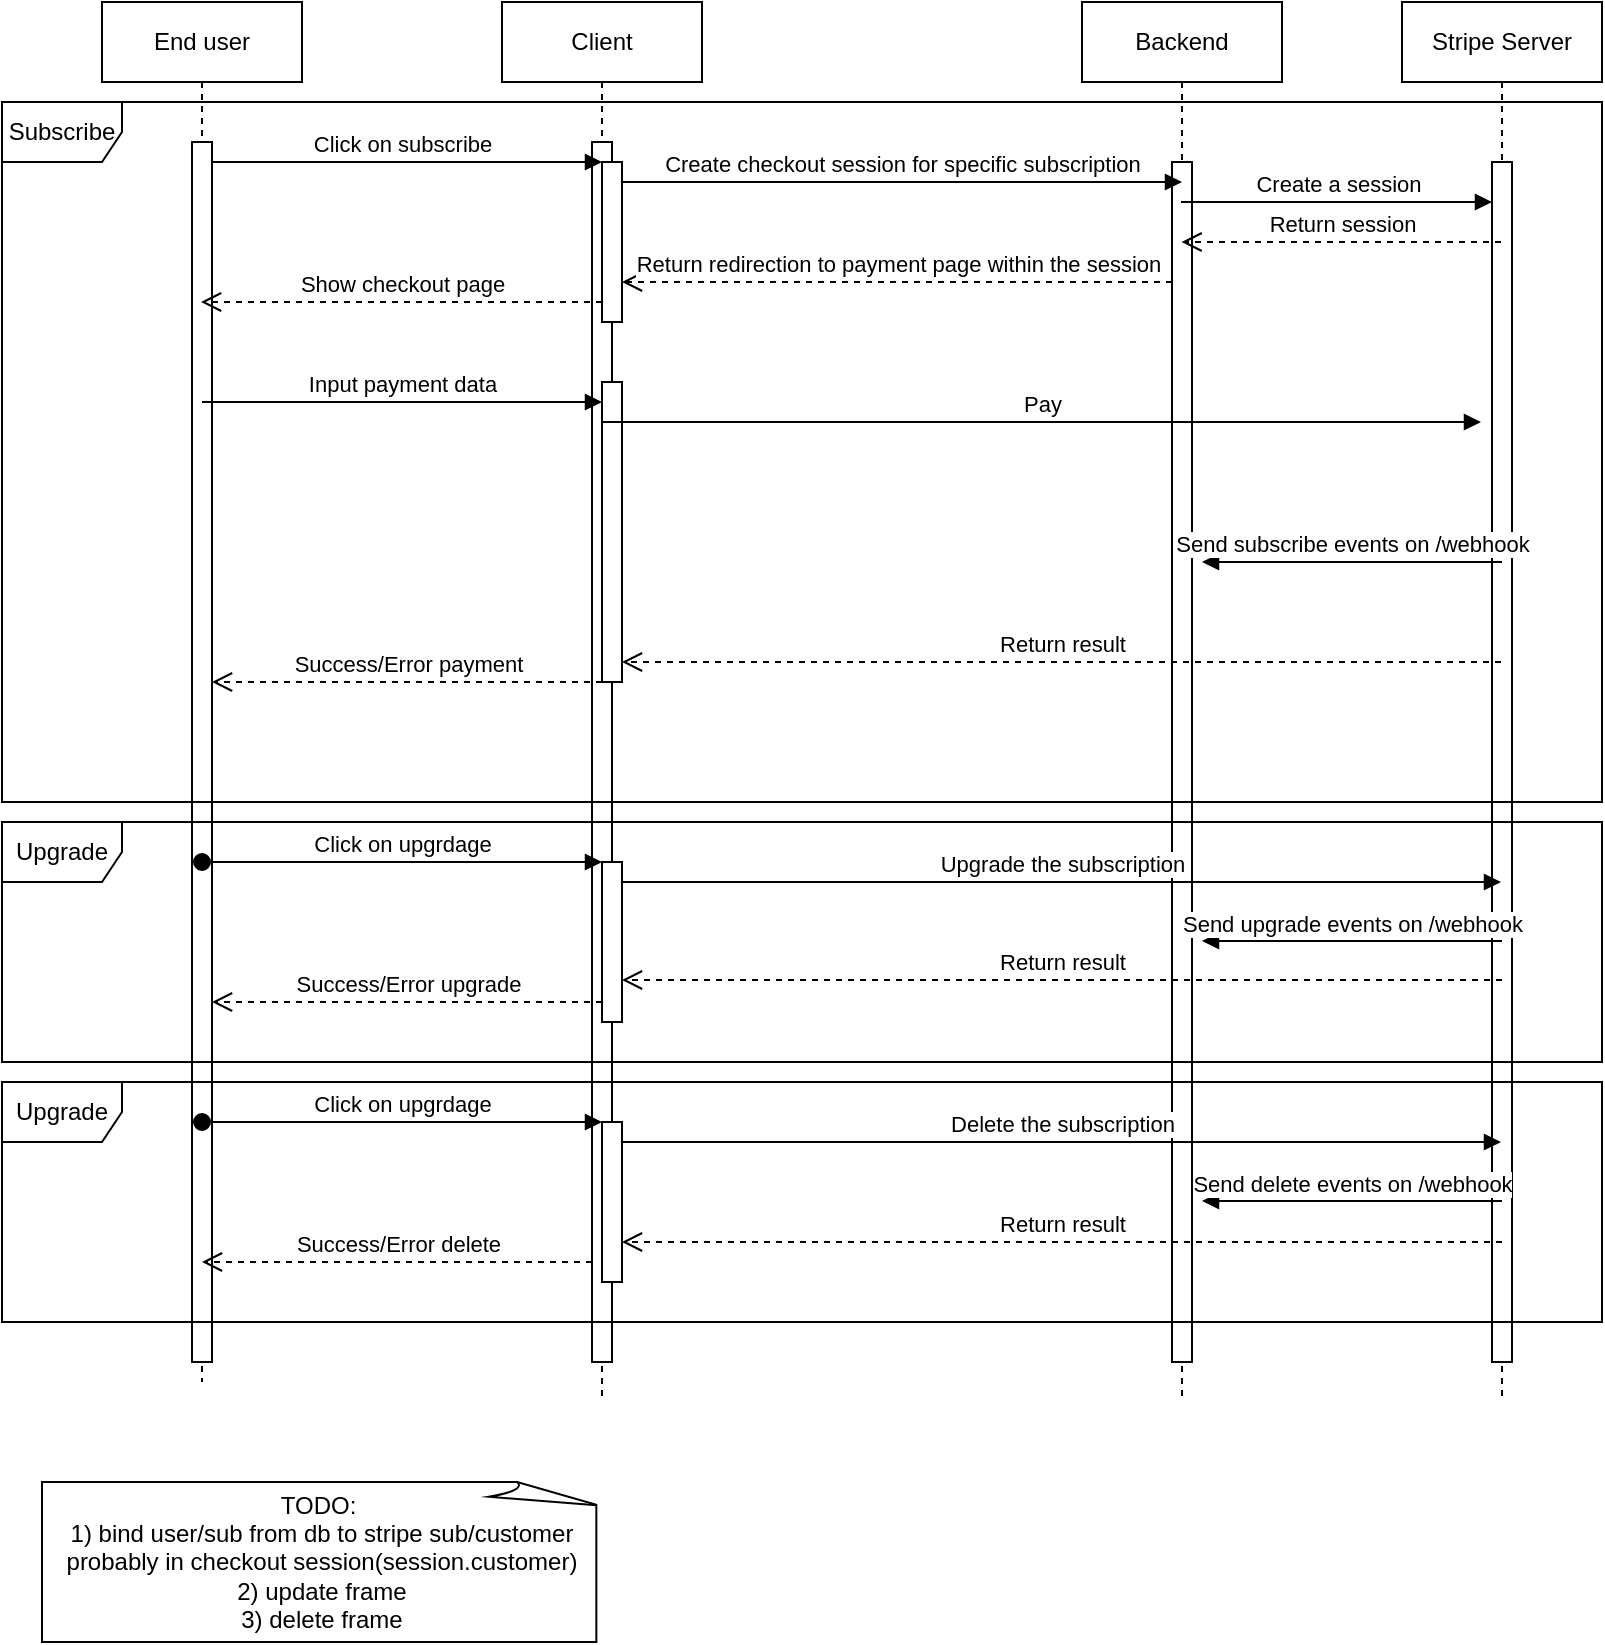 <mxfile version="23.0.2" type="device">
  <diagram name="Page-1" id="2YBvvXClWsGukQMizWep">
    <mxGraphModel dx="942" dy="654" grid="1" gridSize="10" guides="1" tooltips="1" connect="1" arrows="1" fold="1" page="1" pageScale="1" pageWidth="850" pageHeight="1100" math="0" shadow="0">
      <root>
        <mxCell id="0" />
        <mxCell id="1" parent="0" />
        <mxCell id="aM9ryv3xv72pqoxQDRHE-1" value="Client" style="shape=umlLifeline;perimeter=lifelinePerimeter;whiteSpace=wrap;html=1;container=0;dropTarget=0;collapsible=0;recursiveResize=0;outlineConnect=0;portConstraint=eastwest;newEdgeStyle={&quot;edgeStyle&quot;:&quot;elbowEdgeStyle&quot;,&quot;elbow&quot;:&quot;vertical&quot;,&quot;curved&quot;:0,&quot;rounded&quot;:0};" parent="1" vertex="1">
          <mxGeometry x="270" y="60" width="100" height="700" as="geometry" />
        </mxCell>
        <mxCell id="aM9ryv3xv72pqoxQDRHE-2" value="" style="html=1;points=[];perimeter=orthogonalPerimeter;outlineConnect=0;targetShapes=umlLifeline;portConstraint=eastwest;newEdgeStyle={&quot;edgeStyle&quot;:&quot;elbowEdgeStyle&quot;,&quot;elbow&quot;:&quot;vertical&quot;,&quot;curved&quot;:0,&quot;rounded&quot;:0};" parent="aM9ryv3xv72pqoxQDRHE-1" vertex="1">
          <mxGeometry x="45" y="70" width="10" height="610" as="geometry" />
        </mxCell>
        <mxCell id="aM9ryv3xv72pqoxQDRHE-4" value="" style="html=1;points=[];perimeter=orthogonalPerimeter;outlineConnect=0;targetShapes=umlLifeline;portConstraint=eastwest;newEdgeStyle={&quot;edgeStyle&quot;:&quot;elbowEdgeStyle&quot;,&quot;elbow&quot;:&quot;vertical&quot;,&quot;curved&quot;:0,&quot;rounded&quot;:0};" parent="aM9ryv3xv72pqoxQDRHE-1" vertex="1">
          <mxGeometry x="50" y="80" width="10" height="80" as="geometry" />
        </mxCell>
        <mxCell id="t7syPh7SxAsY6XeFM7f5-8" value="" style="html=1;points=[];perimeter=orthogonalPerimeter;outlineConnect=0;targetShapes=umlLifeline;portConstraint=eastwest;newEdgeStyle={&quot;edgeStyle&quot;:&quot;elbowEdgeStyle&quot;,&quot;elbow&quot;:&quot;vertical&quot;,&quot;curved&quot;:0,&quot;rounded&quot;:0};" parent="aM9ryv3xv72pqoxQDRHE-1" vertex="1">
          <mxGeometry x="50" y="190" width="10" height="150" as="geometry" />
        </mxCell>
        <mxCell id="aM9ryv3xv72pqoxQDRHE-5" value="Backend" style="shape=umlLifeline;perimeter=lifelinePerimeter;whiteSpace=wrap;html=1;container=0;dropTarget=0;collapsible=0;recursiveResize=0;outlineConnect=0;portConstraint=eastwest;newEdgeStyle={&quot;edgeStyle&quot;:&quot;elbowEdgeStyle&quot;,&quot;elbow&quot;:&quot;vertical&quot;,&quot;curved&quot;:0,&quot;rounded&quot;:0};" parent="1" vertex="1">
          <mxGeometry x="560" y="60" width="100" height="700" as="geometry" />
        </mxCell>
        <mxCell id="aM9ryv3xv72pqoxQDRHE-6" value="" style="html=1;points=[];perimeter=orthogonalPerimeter;outlineConnect=0;targetShapes=umlLifeline;portConstraint=eastwest;newEdgeStyle={&quot;edgeStyle&quot;:&quot;elbowEdgeStyle&quot;,&quot;elbow&quot;:&quot;vertical&quot;,&quot;curved&quot;:0,&quot;rounded&quot;:0};" parent="aM9ryv3xv72pqoxQDRHE-5" vertex="1">
          <mxGeometry x="45" y="80" width="10" height="600" as="geometry" />
        </mxCell>
        <mxCell id="aM9ryv3xv72pqoxQDRHE-7" value="Create checkout session for specific subscription" style="html=1;verticalAlign=bottom;endArrow=block;edgeStyle=elbowEdgeStyle;elbow=vertical;curved=0;rounded=0;" parent="1" edge="1">
          <mxGeometry relative="1" as="geometry">
            <mxPoint x="330" y="150" as="sourcePoint" />
            <Array as="points">
              <mxPoint x="375" y="150" />
            </Array>
            <mxPoint x="610" y="150" as="targetPoint" />
            <mxPoint as="offset" />
          </mxGeometry>
        </mxCell>
        <mxCell id="aM9ryv3xv72pqoxQDRHE-8" value="Return redirection to payment page within the session" style="html=1;verticalAlign=bottom;endArrow=open;dashed=1;endSize=8;edgeStyle=elbowEdgeStyle;elbow=vertical;curved=0;rounded=0;" parent="1" edge="1">
          <mxGeometry relative="1" as="geometry">
            <mxPoint x="330" y="200" as="targetPoint" />
            <Array as="points">
              <mxPoint x="385" y="200" />
            </Array>
            <mxPoint x="605" y="200" as="sourcePoint" />
          </mxGeometry>
        </mxCell>
        <mxCell id="t7syPh7SxAsY6XeFM7f5-1" value="Stripe Server" style="shape=umlLifeline;perimeter=lifelinePerimeter;whiteSpace=wrap;html=1;container=0;dropTarget=0;collapsible=0;recursiveResize=0;outlineConnect=0;portConstraint=eastwest;newEdgeStyle={&quot;edgeStyle&quot;:&quot;elbowEdgeStyle&quot;,&quot;elbow&quot;:&quot;vertical&quot;,&quot;curved&quot;:0,&quot;rounded&quot;:0};" parent="1" vertex="1">
          <mxGeometry x="720" y="60" width="100" height="700" as="geometry" />
        </mxCell>
        <mxCell id="t7syPh7SxAsY6XeFM7f5-2" value="" style="html=1;points=[];perimeter=orthogonalPerimeter;outlineConnect=0;targetShapes=umlLifeline;portConstraint=eastwest;newEdgeStyle={&quot;edgeStyle&quot;:&quot;elbowEdgeStyle&quot;,&quot;elbow&quot;:&quot;vertical&quot;,&quot;curved&quot;:0,&quot;rounded&quot;:0};" parent="t7syPh7SxAsY6XeFM7f5-1" vertex="1">
          <mxGeometry x="45" y="80" width="10" height="600" as="geometry" />
        </mxCell>
        <mxCell id="aM9ryv3xv72pqoxQDRHE-3" value="Click on subscribe" style="html=1;verticalAlign=bottom;startArrow=oval;endArrow=block;startSize=8;edgeStyle=elbowEdgeStyle;elbow=vertical;curved=0;rounded=0;" parent="1" edge="1">
          <mxGeometry relative="1" as="geometry">
            <mxPoint x="120" y="140" as="sourcePoint" />
            <mxPoint x="320" y="140" as="targetPoint" />
            <Array as="points">
              <mxPoint x="200.5" y="140" />
            </Array>
          </mxGeometry>
        </mxCell>
        <mxCell id="t7syPh7SxAsY6XeFM7f5-4" value="End user" style="shape=umlLifeline;perimeter=lifelinePerimeter;whiteSpace=wrap;html=1;container=0;dropTarget=0;collapsible=0;recursiveResize=0;outlineConnect=0;portConstraint=eastwest;newEdgeStyle={&quot;edgeStyle&quot;:&quot;elbowEdgeStyle&quot;,&quot;elbow&quot;:&quot;vertical&quot;,&quot;curved&quot;:0,&quot;rounded&quot;:0};" parent="1" vertex="1">
          <mxGeometry x="70" y="60" width="100" height="690" as="geometry" />
        </mxCell>
        <mxCell id="t7syPh7SxAsY6XeFM7f5-5" value="" style="html=1;points=[];perimeter=orthogonalPerimeter;outlineConnect=0;targetShapes=umlLifeline;portConstraint=eastwest;newEdgeStyle={&quot;edgeStyle&quot;:&quot;elbowEdgeStyle&quot;,&quot;elbow&quot;:&quot;vertical&quot;,&quot;curved&quot;:0,&quot;rounded&quot;:0};" parent="t7syPh7SxAsY6XeFM7f5-4" vertex="1">
          <mxGeometry x="45" y="70" width="10" height="610" as="geometry" />
        </mxCell>
        <mxCell id="t7syPh7SxAsY6XeFM7f5-10" value="Create a session" style="html=1;verticalAlign=bottom;endArrow=block;edgeStyle=elbowEdgeStyle;elbow=vertical;curved=0;rounded=0;" parent="1" edge="1">
          <mxGeometry relative="1" as="geometry">
            <mxPoint x="609.5" y="160" as="sourcePoint" />
            <Array as="points">
              <mxPoint x="680" y="160" />
            </Array>
            <mxPoint x="765" y="160" as="targetPoint" />
          </mxGeometry>
        </mxCell>
        <mxCell id="t7syPh7SxAsY6XeFM7f5-11" value="Return session" style="html=1;verticalAlign=bottom;endArrow=open;dashed=1;endSize=8;edgeStyle=elbowEdgeStyle;elbow=vertical;curved=0;rounded=0;" parent="1" edge="1">
          <mxGeometry relative="1" as="geometry">
            <mxPoint x="609.81" y="180" as="targetPoint" />
            <Array as="points">
              <mxPoint x="690" y="180" />
              <mxPoint x="560" y="110" />
            </Array>
            <mxPoint x="769.5" y="180" as="sourcePoint" />
          </mxGeometry>
        </mxCell>
        <mxCell id="t7syPh7SxAsY6XeFM7f5-12" value="Show checkout page" style="html=1;verticalAlign=bottom;endArrow=open;dashed=1;endSize=8;edgeStyle=elbowEdgeStyle;elbow=vertical;curved=0;rounded=0;" parent="1" edge="1">
          <mxGeometry relative="1" as="geometry">
            <mxPoint x="119.5" y="210" as="targetPoint" />
            <Array as="points">
              <mxPoint x="230" y="210" />
              <mxPoint x="120" y="260" />
            </Array>
            <mxPoint x="320" y="210" as="sourcePoint" />
          </mxGeometry>
        </mxCell>
        <mxCell id="t7syPh7SxAsY6XeFM7f5-13" value="Input payment data" style="html=1;verticalAlign=bottom;endArrow=block;edgeStyle=elbowEdgeStyle;elbow=horizontal;curved=0;rounded=0;" parent="1" source="t7syPh7SxAsY6XeFM7f5-4" target="t7syPh7SxAsY6XeFM7f5-8" edge="1">
          <mxGeometry relative="1" as="geometry">
            <mxPoint x="130" y="260" as="sourcePoint" />
            <Array as="points">
              <mxPoint x="290" y="260" />
              <mxPoint x="160.5" y="210" />
            </Array>
            <mxPoint x="330.5" y="260" as="targetPoint" />
          </mxGeometry>
        </mxCell>
        <mxCell id="t7syPh7SxAsY6XeFM7f5-14" value="Pay" style="html=1;verticalAlign=bottom;endArrow=block;edgeStyle=elbowEdgeStyle;elbow=horizontal;curved=0;rounded=0;" parent="1" edge="1">
          <mxGeometry relative="1" as="geometry">
            <mxPoint x="320" y="270" as="sourcePoint" />
            <Array as="points">
              <mxPoint x="350" y="270" />
            </Array>
            <mxPoint x="759.5" y="270" as="targetPoint" />
          </mxGeometry>
        </mxCell>
        <mxCell id="t7syPh7SxAsY6XeFM7f5-16" value="Return result" style="html=1;verticalAlign=bottom;endArrow=open;dashed=1;endSize=8;edgeStyle=elbowEdgeStyle;elbow=vertical;curved=0;rounded=0;" parent="1" source="t7syPh7SxAsY6XeFM7f5-1" target="t7syPh7SxAsY6XeFM7f5-8" edge="1">
          <mxGeometry relative="1" as="geometry">
            <mxPoint x="220" y="390" as="targetPoint" />
            <Array as="points">
              <mxPoint x="370" y="390" />
            </Array>
            <mxPoint x="649.5" y="390" as="sourcePoint" />
          </mxGeometry>
        </mxCell>
        <mxCell id="t7syPh7SxAsY6XeFM7f5-17" value="Success/Error payment" style="html=1;verticalAlign=bottom;endArrow=open;dashed=1;endSize=8;edgeStyle=elbowEdgeStyle;elbow=vertical;curved=0;rounded=0;" parent="1" source="t7syPh7SxAsY6XeFM7f5-8" target="t7syPh7SxAsY6XeFM7f5-5" edge="1">
          <mxGeometry relative="1" as="geometry">
            <mxPoint x="60" y="400" as="targetPoint" />
            <Array as="points">
              <mxPoint x="130.5" y="400" />
              <mxPoint x="120.5" y="420" />
            </Array>
            <mxPoint x="210.5" y="400" as="sourcePoint" />
          </mxGeometry>
        </mxCell>
        <mxCell id="t7syPh7SxAsY6XeFM7f5-18" value="Send subscribe events on /webhook" style="html=1;verticalAlign=bottom;endArrow=block;edgeStyle=elbowEdgeStyle;elbow=vertical;curved=0;rounded=0;" parent="1" edge="1">
          <mxGeometry relative="1" as="geometry">
            <mxPoint x="770" y="340.004" as="sourcePoint" />
            <Array as="points" />
            <mxPoint x="620" y="340.004" as="targetPoint" />
          </mxGeometry>
        </mxCell>
        <mxCell id="t7syPh7SxAsY6XeFM7f5-20" value="Subscribe" style="shape=umlFrame;whiteSpace=wrap;html=1;pointerEvents=0;" parent="1" vertex="1">
          <mxGeometry x="20" y="110" width="800" height="350" as="geometry" />
        </mxCell>
        <mxCell id="t7syPh7SxAsY6XeFM7f5-22" value="TODO:&amp;nbsp;&lt;br&gt;1) bind user/sub from db to stripe sub/customer&lt;br&gt;probably in checkout session(session.customer)&lt;br&gt;2) update frame&lt;br&gt;3) delete frame" style="whiteSpace=wrap;html=1;shape=mxgraph.basic.document" parent="1" vertex="1">
          <mxGeometry x="40" y="800" width="280" height="80" as="geometry" />
        </mxCell>
        <mxCell id="hBZCYL1Aw6CxiU3F_WQA-2" value="Upgrade" style="shape=umlFrame;whiteSpace=wrap;html=1;pointerEvents=0;" vertex="1" parent="1">
          <mxGeometry x="20" y="470" width="800" height="120" as="geometry" />
        </mxCell>
        <mxCell id="hBZCYL1Aw6CxiU3F_WQA-3" value="Click on upgrdage" style="html=1;verticalAlign=bottom;startArrow=oval;endArrow=block;startSize=8;edgeStyle=elbowEdgeStyle;elbow=vertical;curved=0;rounded=0;" edge="1" parent="1">
          <mxGeometry relative="1" as="geometry">
            <mxPoint x="120" y="490" as="sourcePoint" />
            <mxPoint x="320" y="490" as="targetPoint" />
            <Array as="points">
              <mxPoint x="200" y="490" />
            </Array>
          </mxGeometry>
        </mxCell>
        <mxCell id="hBZCYL1Aw6CxiU3F_WQA-6" value="" style="html=1;points=[];perimeter=orthogonalPerimeter;outlineConnect=0;targetShapes=umlLifeline;portConstraint=eastwest;newEdgeStyle={&quot;edgeStyle&quot;:&quot;elbowEdgeStyle&quot;,&quot;elbow&quot;:&quot;vertical&quot;,&quot;curved&quot;:0,&quot;rounded&quot;:0};" vertex="1" parent="1">
          <mxGeometry x="320" y="490" width="10" height="80" as="geometry" />
        </mxCell>
        <mxCell id="hBZCYL1Aw6CxiU3F_WQA-7" value="Upgrade the subscription" style="html=1;verticalAlign=bottom;endArrow=block;edgeStyle=elbowEdgeStyle;elbow=vertical;curved=0;rounded=0;" edge="1" parent="1">
          <mxGeometry relative="1" as="geometry">
            <mxPoint x="330" y="500" as="sourcePoint" />
            <Array as="points">
              <mxPoint x="375" y="500" />
            </Array>
            <mxPoint x="769.5" y="500" as="targetPoint" />
          </mxGeometry>
        </mxCell>
        <mxCell id="hBZCYL1Aw6CxiU3F_WQA-9" value="Send upgrade events on /webhook" style="html=1;verticalAlign=bottom;endArrow=block;edgeStyle=elbowEdgeStyle;elbow=vertical;curved=0;rounded=0;" edge="1" parent="1">
          <mxGeometry relative="1" as="geometry">
            <mxPoint x="770" y="529.504" as="sourcePoint" />
            <Array as="points" />
            <mxPoint x="620" y="529.504" as="targetPoint" />
          </mxGeometry>
        </mxCell>
        <mxCell id="hBZCYL1Aw6CxiU3F_WQA-10" value="Return result" style="html=1;verticalAlign=bottom;endArrow=open;dashed=1;endSize=8;edgeStyle=elbowEdgeStyle;elbow=vertical;curved=0;rounded=0;" edge="1" parent="1">
          <mxGeometry relative="1" as="geometry">
            <mxPoint x="330" y="549" as="targetPoint" />
            <Array as="points">
              <mxPoint x="370" y="549" />
            </Array>
            <mxPoint x="770" y="549" as="sourcePoint" />
          </mxGeometry>
        </mxCell>
        <mxCell id="hBZCYL1Aw6CxiU3F_WQA-11" value="Success/Error upgrade" style="html=1;verticalAlign=bottom;endArrow=open;dashed=1;endSize=8;edgeStyle=elbowEdgeStyle;elbow=vertical;curved=0;rounded=0;" edge="1" parent="1">
          <mxGeometry relative="1" as="geometry">
            <mxPoint x="125" y="560" as="targetPoint" />
            <Array as="points">
              <mxPoint x="130.5" y="560" />
              <mxPoint x="120.5" y="580" />
            </Array>
            <mxPoint x="320" y="560" as="sourcePoint" />
          </mxGeometry>
        </mxCell>
        <mxCell id="hBZCYL1Aw6CxiU3F_WQA-12" value="Upgrade" style="shape=umlFrame;whiteSpace=wrap;html=1;pointerEvents=0;" vertex="1" parent="1">
          <mxGeometry x="20" y="600" width="800" height="120" as="geometry" />
        </mxCell>
        <mxCell id="hBZCYL1Aw6CxiU3F_WQA-13" value="Click on upgrdage" style="html=1;verticalAlign=bottom;startArrow=oval;endArrow=block;startSize=8;edgeStyle=elbowEdgeStyle;elbow=vertical;curved=0;rounded=0;" edge="1" parent="1">
          <mxGeometry relative="1" as="geometry">
            <mxPoint x="120" y="620" as="sourcePoint" />
            <mxPoint x="320" y="620" as="targetPoint" />
            <Array as="points">
              <mxPoint x="200" y="620" />
            </Array>
          </mxGeometry>
        </mxCell>
        <mxCell id="hBZCYL1Aw6CxiU3F_WQA-14" value="" style="html=1;points=[];perimeter=orthogonalPerimeter;outlineConnect=0;targetShapes=umlLifeline;portConstraint=eastwest;newEdgeStyle={&quot;edgeStyle&quot;:&quot;elbowEdgeStyle&quot;,&quot;elbow&quot;:&quot;vertical&quot;,&quot;curved&quot;:0,&quot;rounded&quot;:0};" vertex="1" parent="1">
          <mxGeometry x="320" y="620" width="10" height="80" as="geometry" />
        </mxCell>
        <mxCell id="hBZCYL1Aw6CxiU3F_WQA-15" value="Delete the subscription" style="html=1;verticalAlign=bottom;endArrow=block;edgeStyle=elbowEdgeStyle;elbow=vertical;curved=0;rounded=0;" edge="1" parent="1">
          <mxGeometry relative="1" as="geometry">
            <mxPoint x="330" y="630" as="sourcePoint" />
            <Array as="points">
              <mxPoint x="375" y="630" />
            </Array>
            <mxPoint x="769.5" y="630" as="targetPoint" />
          </mxGeometry>
        </mxCell>
        <mxCell id="hBZCYL1Aw6CxiU3F_WQA-16" value="Send delete events on /webhook" style="html=1;verticalAlign=bottom;endArrow=block;edgeStyle=elbowEdgeStyle;elbow=vertical;curved=0;rounded=0;" edge="1" parent="1">
          <mxGeometry relative="1" as="geometry">
            <mxPoint x="770" y="659.504" as="sourcePoint" />
            <Array as="points" />
            <mxPoint x="620" y="659.504" as="targetPoint" />
          </mxGeometry>
        </mxCell>
        <mxCell id="hBZCYL1Aw6CxiU3F_WQA-17" value="Return result" style="html=1;verticalAlign=bottom;endArrow=open;dashed=1;endSize=8;edgeStyle=elbowEdgeStyle;elbow=vertical;curved=0;rounded=0;" edge="1" parent="1">
          <mxGeometry relative="1" as="geometry">
            <mxPoint x="330" y="680" as="targetPoint" />
            <Array as="points">
              <mxPoint x="370" y="680" />
            </Array>
            <mxPoint x="770" y="680" as="sourcePoint" />
          </mxGeometry>
        </mxCell>
        <mxCell id="hBZCYL1Aw6CxiU3F_WQA-18" value="Success/Error delete" style="html=1;verticalAlign=bottom;endArrow=open;dashed=1;endSize=8;edgeStyle=elbowEdgeStyle;elbow=vertical;curved=0;rounded=0;" edge="1" parent="1">
          <mxGeometry relative="1" as="geometry">
            <mxPoint x="120" y="690" as="targetPoint" />
            <Array as="points">
              <mxPoint x="125.5" y="690" />
              <mxPoint x="115.5" y="710" />
            </Array>
            <mxPoint x="315" y="690" as="sourcePoint" />
          </mxGeometry>
        </mxCell>
      </root>
    </mxGraphModel>
  </diagram>
</mxfile>
